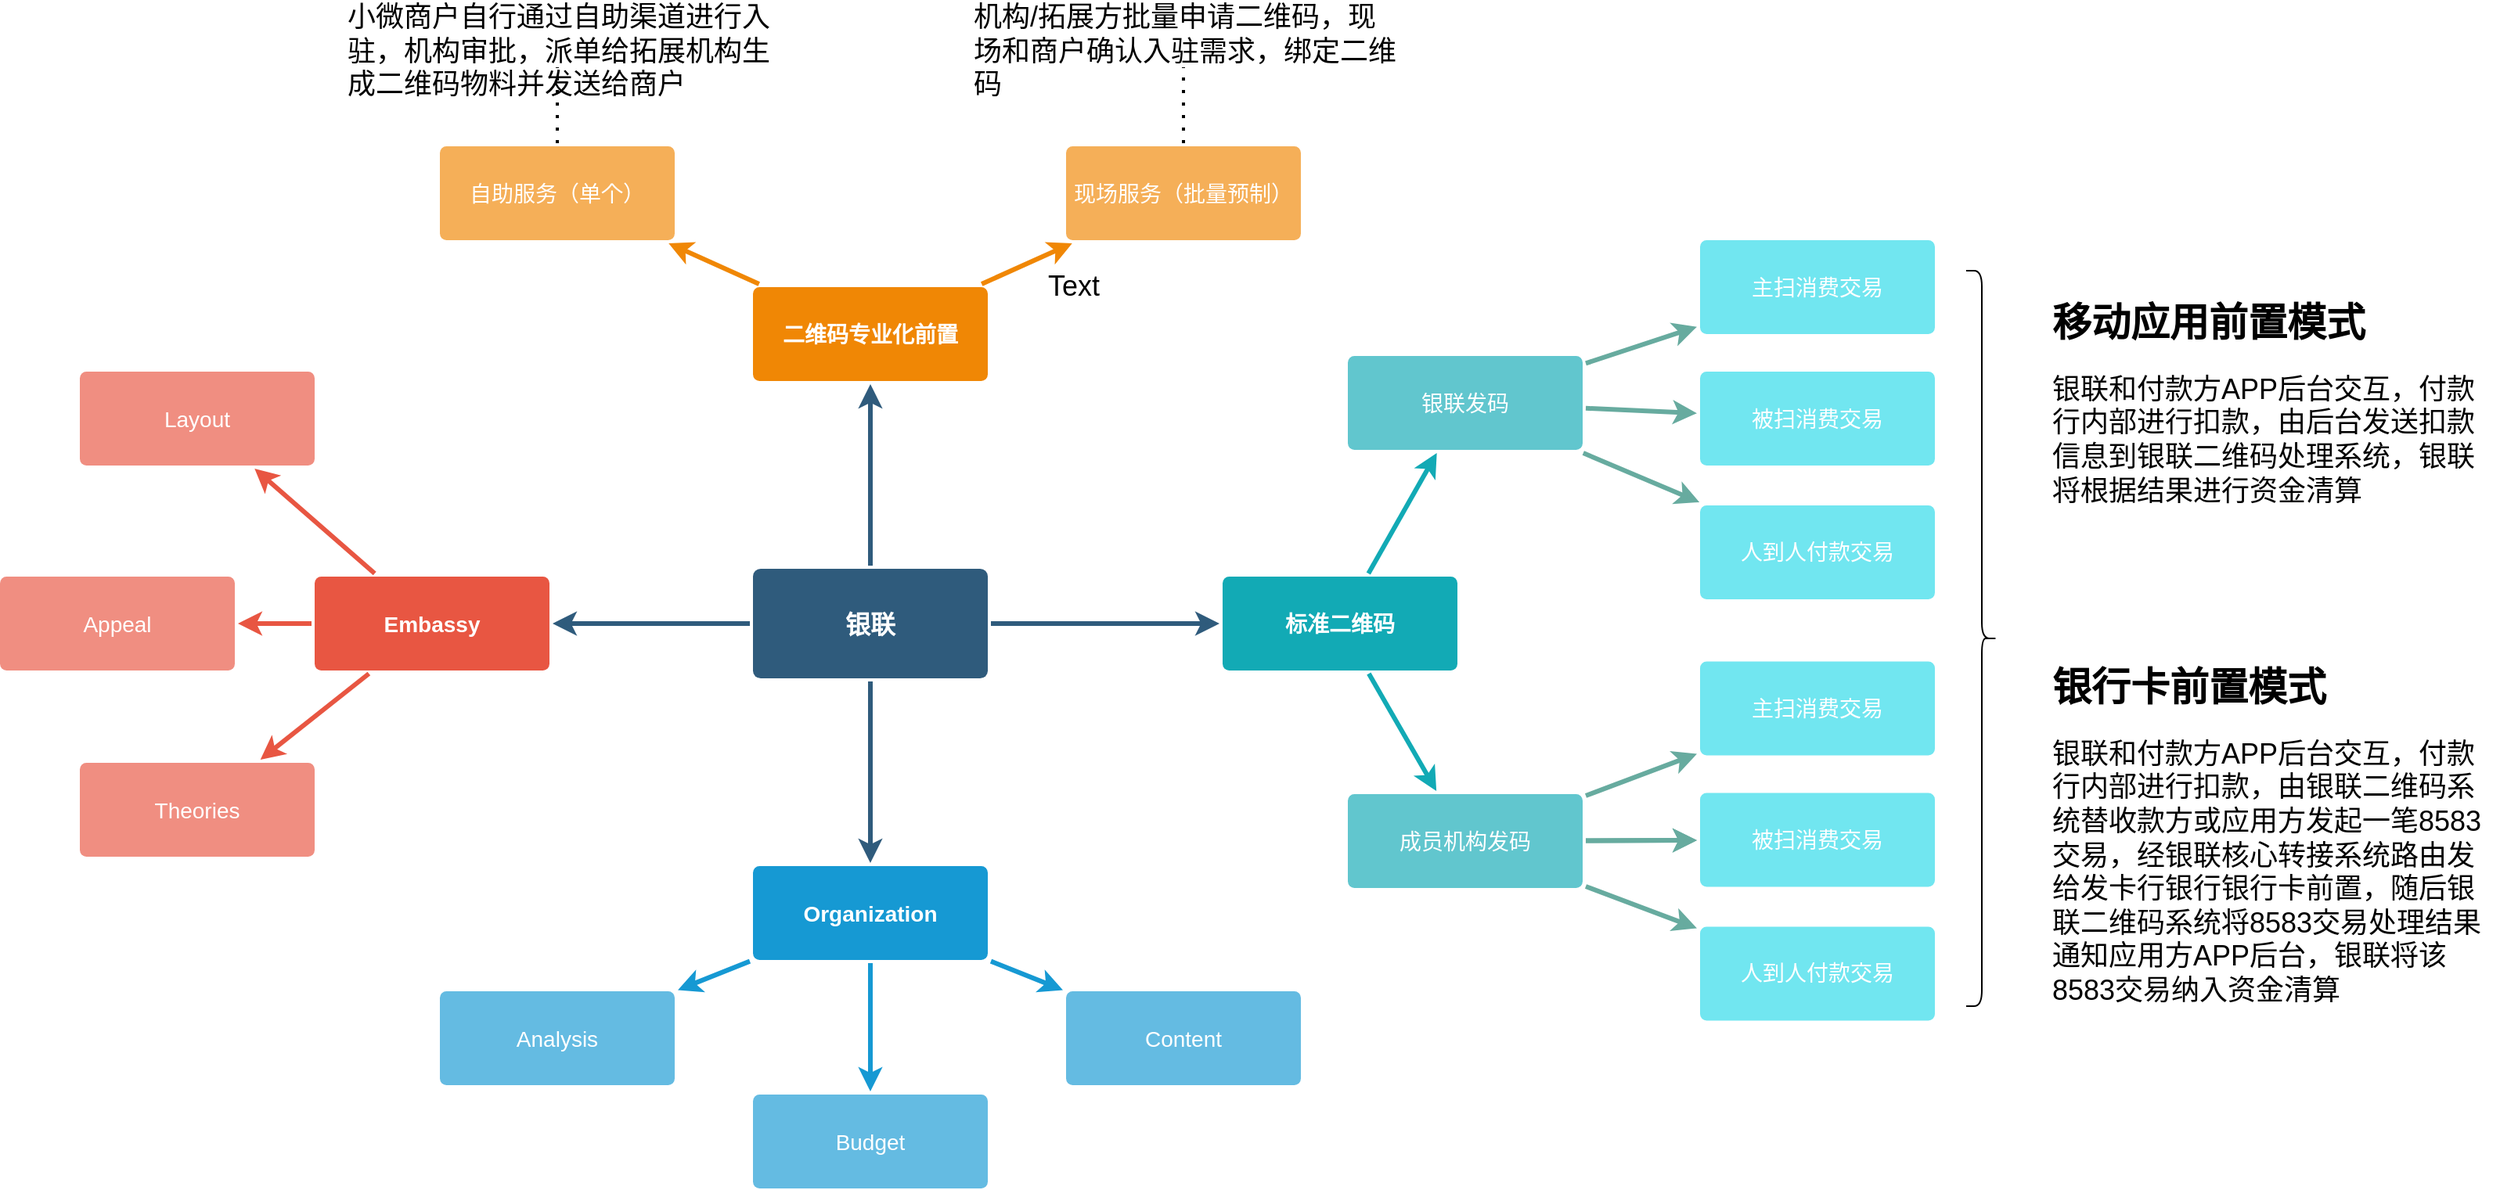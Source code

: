 <mxfile version="14.8.3" type="github">
  <diagram id="6a731a19-8d31-9384-78a2-239565b7b9f0" name="Page-1">
    <mxGraphModel dx="1117" dy="543" grid="1" gridSize="10" guides="1" tooltips="1" connect="1" arrows="1" fold="1" page="1" pageScale="1" pageWidth="1169" pageHeight="827" background="none" math="0" shadow="0">
      <root>
        <mxCell id="0" />
        <mxCell id="1" parent="0" />
        <mxCell id="1745" value="" style="edgeStyle=none;rounded=0;jumpStyle=none;html=1;shadow=0;labelBackgroundColor=none;startArrow=none;startFill=0;endArrow=classic;endFill=1;jettySize=auto;orthogonalLoop=1;strokeColor=#2F5B7C;strokeWidth=3;fontFamily=Helvetica;fontSize=16;fontColor=#23445D;spacing=5;" parent="1" source="1749" target="1764" edge="1">
          <mxGeometry relative="1" as="geometry" />
        </mxCell>
        <mxCell id="1746" value="" style="edgeStyle=none;rounded=0;jumpStyle=none;html=1;shadow=0;labelBackgroundColor=none;startArrow=none;startFill=0;endArrow=classic;endFill=1;jettySize=auto;orthogonalLoop=1;strokeColor=#2F5B7C;strokeWidth=3;fontFamily=Helvetica;fontSize=16;fontColor=#23445D;spacing=5;" parent="1" source="1749" target="1771" edge="1">
          <mxGeometry relative="1" as="geometry" />
        </mxCell>
        <mxCell id="1747" value="" style="edgeStyle=none;rounded=0;jumpStyle=none;html=1;shadow=0;labelBackgroundColor=none;startArrow=none;startFill=0;endArrow=classic;endFill=1;jettySize=auto;orthogonalLoop=1;strokeColor=#2F5B7C;strokeWidth=3;fontFamily=Helvetica;fontSize=16;fontColor=#23445D;spacing=5;" parent="1" source="1749" target="1760" edge="1">
          <mxGeometry relative="1" as="geometry" />
        </mxCell>
        <mxCell id="1748" value="" style="edgeStyle=none;rounded=0;jumpStyle=none;html=1;shadow=0;labelBackgroundColor=none;startArrow=none;startFill=0;endArrow=classic;endFill=1;jettySize=auto;orthogonalLoop=1;strokeColor=#2F5B7C;strokeWidth=3;fontFamily=Helvetica;fontSize=16;fontColor=#23445D;spacing=5;" parent="1" source="1749" target="1753" edge="1">
          <mxGeometry relative="1" as="geometry" />
        </mxCell>
        <mxCell id="1749" value="银联" style="rounded=1;whiteSpace=wrap;html=1;shadow=0;labelBackgroundColor=none;strokeColor=none;strokeWidth=3;fillColor=#2F5B7C;fontFamily=Helvetica;fontSize=16;fontColor=#FFFFFF;align=center;fontStyle=1;spacing=5;arcSize=7;perimeterSpacing=2;" parent="1" vertex="1">
          <mxGeometry x="495" y="380.5" width="150" height="70" as="geometry" />
        </mxCell>
        <mxCell id="1750" value="" style="edgeStyle=none;rounded=1;jumpStyle=none;html=1;shadow=0;labelBackgroundColor=none;startArrow=none;startFill=0;jettySize=auto;orthogonalLoop=1;strokeColor=#E85642;strokeWidth=3;fontFamily=Helvetica;fontSize=14;fontColor=#FFFFFF;spacing=5;fontStyle=1;fillColor=#b0e3e6;" parent="1" source="1753" target="1756" edge="1">
          <mxGeometry relative="1" as="geometry" />
        </mxCell>
        <mxCell id="1751" value="" style="edgeStyle=none;rounded=1;jumpStyle=none;html=1;shadow=0;labelBackgroundColor=none;startArrow=none;startFill=0;jettySize=auto;orthogonalLoop=1;strokeColor=#E85642;strokeWidth=3;fontFamily=Helvetica;fontSize=14;fontColor=#FFFFFF;spacing=5;fontStyle=1;fillColor=#b0e3e6;" parent="1" source="1753" target="1755" edge="1">
          <mxGeometry relative="1" as="geometry" />
        </mxCell>
        <mxCell id="1752" value="" style="edgeStyle=none;rounded=1;jumpStyle=none;html=1;shadow=0;labelBackgroundColor=none;startArrow=none;startFill=0;jettySize=auto;orthogonalLoop=1;strokeColor=#E85642;strokeWidth=3;fontFamily=Helvetica;fontSize=14;fontColor=#FFFFFF;spacing=5;fontStyle=1;fillColor=#b0e3e6;" parent="1" source="1753" target="1754" edge="1">
          <mxGeometry relative="1" as="geometry" />
        </mxCell>
        <mxCell id="1753" value="Embassy" style="rounded=1;whiteSpace=wrap;html=1;shadow=0;labelBackgroundColor=none;strokeColor=none;strokeWidth=3;fillColor=#e85642;fontFamily=Helvetica;fontSize=14;fontColor=#FFFFFF;align=center;spacing=5;fontStyle=1;arcSize=7;perimeterSpacing=2;" parent="1" vertex="1">
          <mxGeometry x="215" y="385.5" width="150" height="60" as="geometry" />
        </mxCell>
        <mxCell id="1754" value="Theories" style="rounded=1;whiteSpace=wrap;html=1;shadow=0;labelBackgroundColor=none;strokeColor=none;strokeWidth=3;fillColor=#f08e81;fontFamily=Helvetica;fontSize=14;fontColor=#FFFFFF;align=center;spacing=5;fontStyle=0;arcSize=7;perimeterSpacing=2;" parent="1" vertex="1">
          <mxGeometry x="65" y="504.5" width="150" height="60" as="geometry" />
        </mxCell>
        <mxCell id="1755" value="Appeal" style="rounded=1;whiteSpace=wrap;html=1;shadow=0;labelBackgroundColor=none;strokeColor=none;strokeWidth=3;fillColor=#f08e81;fontFamily=Helvetica;fontSize=14;fontColor=#FFFFFF;align=center;spacing=5;fontStyle=0;arcSize=7;perimeterSpacing=2;" parent="1" vertex="1">
          <mxGeometry x="14" y="385.5" width="150" height="60" as="geometry" />
        </mxCell>
        <mxCell id="1756" value="Layout" style="rounded=1;whiteSpace=wrap;html=1;shadow=0;labelBackgroundColor=none;strokeColor=none;strokeWidth=3;fillColor=#f08e81;fontFamily=Helvetica;fontSize=14;fontColor=#FFFFFF;align=center;spacing=5;fontStyle=0;arcSize=7;perimeterSpacing=2;" parent="1" vertex="1">
          <mxGeometry x="65" y="254.5" width="150" height="60" as="geometry" />
        </mxCell>
        <mxCell id="1757" value="" style="edgeStyle=none;rounded=0;jumpStyle=none;html=1;shadow=0;labelBackgroundColor=none;startArrow=none;startFill=0;endArrow=classic;endFill=1;jettySize=auto;orthogonalLoop=1;strokeColor=#1699D3;strokeWidth=3;fontFamily=Helvetica;fontSize=14;fontColor=#FFFFFF;spacing=5;" parent="1" source="1760" target="1763" edge="1">
          <mxGeometry relative="1" as="geometry" />
        </mxCell>
        <mxCell id="1758" value="" style="edgeStyle=none;rounded=0;jumpStyle=none;html=1;shadow=0;labelBackgroundColor=none;startArrow=none;startFill=0;endArrow=classic;endFill=1;jettySize=auto;orthogonalLoop=1;strokeColor=#1699D3;strokeWidth=3;fontFamily=Helvetica;fontSize=14;fontColor=#FFFFFF;spacing=5;" parent="1" source="1760" target="1762" edge="1">
          <mxGeometry relative="1" as="geometry" />
        </mxCell>
        <mxCell id="1759" value="" style="edgeStyle=none;rounded=0;jumpStyle=none;html=1;shadow=0;labelBackgroundColor=none;startArrow=none;startFill=0;endArrow=classic;endFill=1;jettySize=auto;orthogonalLoop=1;strokeColor=#1699D3;strokeWidth=3;fontFamily=Helvetica;fontSize=14;fontColor=#FFFFFF;spacing=5;" parent="1" source="1760" target="1761" edge="1">
          <mxGeometry relative="1" as="geometry" />
        </mxCell>
        <mxCell id="1760" value="Organization" style="rounded=1;whiteSpace=wrap;html=1;shadow=0;labelBackgroundColor=none;strokeColor=none;strokeWidth=3;fillColor=#1699d3;fontFamily=Helvetica;fontSize=14;fontColor=#FFFFFF;align=center;spacing=5;fontStyle=1;arcSize=7;perimeterSpacing=2;" parent="1" vertex="1">
          <mxGeometry x="495" y="570.5" width="150" height="60" as="geometry" />
        </mxCell>
        <mxCell id="1761" value="Content" style="rounded=1;whiteSpace=wrap;html=1;shadow=0;labelBackgroundColor=none;strokeColor=none;strokeWidth=3;fillColor=#64bbe2;fontFamily=Helvetica;fontSize=14;fontColor=#FFFFFF;align=center;spacing=5;arcSize=7;perimeterSpacing=2;" parent="1" vertex="1">
          <mxGeometry x="695" y="650.5" width="150" height="60" as="geometry" />
        </mxCell>
        <mxCell id="1762" value="Budget" style="rounded=1;whiteSpace=wrap;html=1;shadow=0;labelBackgroundColor=none;strokeColor=none;strokeWidth=3;fillColor=#64bbe2;fontFamily=Helvetica;fontSize=14;fontColor=#FFFFFF;align=center;spacing=5;arcSize=7;perimeterSpacing=2;" parent="1" vertex="1">
          <mxGeometry x="495" y="716.5" width="150" height="60" as="geometry" />
        </mxCell>
        <mxCell id="1763" value="Analysis" style="rounded=1;whiteSpace=wrap;html=1;shadow=0;labelBackgroundColor=none;strokeColor=none;strokeWidth=3;fillColor=#64bbe2;fontFamily=Helvetica;fontSize=14;fontColor=#FFFFFF;align=center;spacing=5;arcSize=7;perimeterSpacing=2;" parent="1" vertex="1">
          <mxGeometry x="295" y="650.5" width="150" height="60" as="geometry" />
        </mxCell>
        <mxCell id="1764" value="二维码专业化前置" style="rounded=1;whiteSpace=wrap;html=1;shadow=0;labelBackgroundColor=none;strokeColor=none;strokeWidth=3;fillColor=#F08705;fontFamily=Helvetica;fontSize=14;fontColor=#FFFFFF;align=center;spacing=5;fontStyle=1;arcSize=7;perimeterSpacing=2;" parent="1" vertex="1">
          <mxGeometry x="495" y="200.5" width="150" height="60" as="geometry" />
        </mxCell>
        <mxCell id="1765" value="现场服务（批量预制）" style="rounded=1;whiteSpace=wrap;html=1;shadow=0;labelBackgroundColor=none;strokeColor=none;strokeWidth=3;fillColor=#f5af58;fontFamily=Helvetica;fontSize=14;fontColor=#FFFFFF;align=center;spacing=5;arcSize=7;perimeterSpacing=2;" parent="1" vertex="1">
          <mxGeometry x="695" y="110.5" width="150" height="60" as="geometry" />
        </mxCell>
        <mxCell id="1766" value="" style="edgeStyle=none;rounded=0;jumpStyle=none;html=1;shadow=0;labelBackgroundColor=none;startArrow=none;startFill=0;endArrow=classic;endFill=1;jettySize=auto;orthogonalLoop=1;strokeColor=#F08705;strokeWidth=3;fontFamily=Helvetica;fontSize=14;fontColor=#FFFFFF;spacing=5;" parent="1" source="1764" target="1765" edge="1">
          <mxGeometry relative="1" as="geometry" />
        </mxCell>
        <mxCell id="1769" value="自助服务（单个）" style="rounded=1;whiteSpace=wrap;html=1;shadow=0;labelBackgroundColor=none;strokeColor=none;strokeWidth=3;fillColor=#f5af58;fontFamily=Helvetica;fontSize=14;fontColor=#FFFFFF;align=center;spacing=5;arcSize=7;perimeterSpacing=2;" parent="1" vertex="1">
          <mxGeometry x="295" y="110.5" width="150" height="60" as="geometry" />
        </mxCell>
        <mxCell id="1770" value="" style="edgeStyle=none;rounded=0;jumpStyle=none;html=1;shadow=0;labelBackgroundColor=none;startArrow=none;startFill=0;endArrow=classic;endFill=1;jettySize=auto;orthogonalLoop=1;strokeColor=#F08705;strokeWidth=3;fontFamily=Helvetica;fontSize=14;fontColor=#FFFFFF;spacing=5;" parent="1" source="1764" target="1769" edge="1">
          <mxGeometry relative="1" as="geometry" />
        </mxCell>
        <mxCell id="1771" value="标准二维码" style="rounded=1;whiteSpace=wrap;html=1;shadow=0;labelBackgroundColor=none;strokeColor=none;strokeWidth=3;fillColor=#12aab5;fontFamily=Helvetica;fontSize=14;fontColor=#FFFFFF;align=center;spacing=5;fontStyle=1;arcSize=7;perimeterSpacing=2;" parent="1" vertex="1">
          <mxGeometry x="795" y="385.5" width="150" height="60" as="geometry" />
        </mxCell>
        <mxCell id="jonmC86fZcQmtuheV53x-1791" value="" style="edgeStyle=none;rounded=0;orthogonalLoop=1;jettySize=auto;html=1;strokeColor=#67AB9F;strokeWidth=3;" edge="1" parent="1" source="1772" target="jonmC86fZcQmtuheV53x-1783">
          <mxGeometry relative="1" as="geometry" />
        </mxCell>
        <mxCell id="1772" value="成员机构发码" style="rounded=1;whiteSpace=wrap;html=1;shadow=0;labelBackgroundColor=none;strokeColor=none;strokeWidth=3;fillColor=#61c6ce;fontFamily=Helvetica;fontSize=14;fontColor=#FFFFFF;align=center;spacing=5;fontStyle=0;arcSize=7;perimeterSpacing=2;" parent="1" vertex="1">
          <mxGeometry x="875" y="524.5" width="150" height="60" as="geometry" />
        </mxCell>
        <mxCell id="1773" value="" style="edgeStyle=none;rounded=1;jumpStyle=none;html=1;shadow=0;labelBackgroundColor=none;startArrow=none;startFill=0;jettySize=auto;orthogonalLoop=1;strokeColor=#12AAB5;strokeWidth=3;fontFamily=Helvetica;fontSize=14;fontColor=#FFFFFF;spacing=5;fontStyle=1;fillColor=#b0e3e6;" parent="1" source="1771" target="1772" edge="1">
          <mxGeometry relative="1" as="geometry" />
        </mxCell>
        <mxCell id="1778" value="银联发码" style="rounded=1;whiteSpace=wrap;html=1;shadow=0;labelBackgroundColor=none;strokeColor=none;strokeWidth=3;fillColor=#61c6ce;fontFamily=Helvetica;fontSize=14;fontColor=#FFFFFF;align=center;spacing=5;fontStyle=0;arcSize=7;perimeterSpacing=2;" parent="1" vertex="1">
          <mxGeometry x="875" y="244.5" width="150" height="60" as="geometry" />
        </mxCell>
        <mxCell id="1779" value="" style="edgeStyle=none;rounded=1;jumpStyle=none;html=1;shadow=0;labelBackgroundColor=none;startArrow=none;startFill=0;jettySize=auto;orthogonalLoop=1;strokeColor=#12AAB5;strokeWidth=3;fontFamily=Helvetica;fontSize=14;fontColor=#FFFFFF;spacing=5;fontStyle=1;fillColor=#b0e3e6;" parent="1" source="1771" target="1778" edge="1">
          <mxGeometry relative="1" as="geometry" />
        </mxCell>
        <mxCell id="jonmC86fZcQmtuheV53x-1779" value="主扫消费交易" style="rounded=1;whiteSpace=wrap;html=1;shadow=0;labelBackgroundColor=none;strokeColor=none;strokeWidth=3;fontFamily=Helvetica;fontSize=14;fontColor=#FFFFFF;align=center;spacing=5;fontStyle=0;arcSize=7;perimeterSpacing=2;fillColor=#71E6F0;" vertex="1" parent="1">
          <mxGeometry x="1100" y="170.5" width="150" height="60" as="geometry" />
        </mxCell>
        <mxCell id="jonmC86fZcQmtuheV53x-1780" value="被扫消费交易" style="rounded=1;whiteSpace=wrap;html=1;shadow=0;labelBackgroundColor=none;strokeColor=none;strokeWidth=3;fontFamily=Helvetica;fontSize=14;fontColor=#FFFFFF;align=center;spacing=5;fontStyle=0;arcSize=7;perimeterSpacing=2;fillColor=#71E6F0;" vertex="1" parent="1">
          <mxGeometry x="1100" y="254.5" width="150" height="60" as="geometry" />
        </mxCell>
        <mxCell id="jonmC86fZcQmtuheV53x-1781" value="人到人付款交易" style="rounded=1;whiteSpace=wrap;html=1;shadow=0;labelBackgroundColor=none;strokeColor=none;strokeWidth=3;fontFamily=Helvetica;fontSize=14;fontColor=#FFFFFF;align=center;spacing=5;fontStyle=0;arcSize=7;perimeterSpacing=2;fillColor=#71E6F0;" vertex="1" parent="1">
          <mxGeometry x="1100" y="340" width="150" height="60" as="geometry" />
        </mxCell>
        <mxCell id="jonmC86fZcQmtuheV53x-1782" value="主扫消费交易" style="rounded=1;whiteSpace=wrap;html=1;shadow=0;labelBackgroundColor=none;strokeColor=none;strokeWidth=3;fontFamily=Helvetica;fontSize=14;fontColor=#FFFFFF;align=center;spacing=5;fontStyle=0;arcSize=7;perimeterSpacing=2;fillColor=#71E6F0;" vertex="1" parent="1">
          <mxGeometry x="1100" y="439.75" width="150" height="60" as="geometry" />
        </mxCell>
        <mxCell id="jonmC86fZcQmtuheV53x-1783" value="被扫消费交易" style="rounded=1;whiteSpace=wrap;html=1;shadow=0;labelBackgroundColor=none;strokeColor=none;strokeWidth=3;fontFamily=Helvetica;fontSize=14;fontColor=#FFFFFF;align=center;spacing=5;fontStyle=0;arcSize=7;perimeterSpacing=2;fillColor=#71E6F0;" vertex="1" parent="1">
          <mxGeometry x="1100" y="523.75" width="150" height="60" as="geometry" />
        </mxCell>
        <mxCell id="jonmC86fZcQmtuheV53x-1784" value="人到人付款交易" style="rounded=1;whiteSpace=wrap;html=1;shadow=0;labelBackgroundColor=none;strokeColor=none;strokeWidth=3;fontFamily=Helvetica;fontSize=14;fontColor=#FFFFFF;align=center;spacing=5;fontStyle=0;arcSize=7;perimeterSpacing=2;fillColor=#71E6F0;" vertex="1" parent="1">
          <mxGeometry x="1100" y="609.25" width="150" height="60" as="geometry" />
        </mxCell>
        <mxCell id="jonmC86fZcQmtuheV53x-1785" value="" style="endArrow=classic;html=1;strokeWidth=3;strokeColor=#67AB9F;" edge="1" parent="1" source="1778" target="jonmC86fZcQmtuheV53x-1779">
          <mxGeometry width="50" height="50" relative="1" as="geometry">
            <mxPoint x="990" y="470" as="sourcePoint" />
            <mxPoint x="1040" y="420" as="targetPoint" />
          </mxGeometry>
        </mxCell>
        <mxCell id="jonmC86fZcQmtuheV53x-1786" value="" style="endArrow=classic;html=1;strokeWidth=3;strokeColor=#67AB9F;" edge="1" parent="1" source="1778" target="jonmC86fZcQmtuheV53x-1780">
          <mxGeometry width="50" height="50" relative="1" as="geometry">
            <mxPoint x="1037.0" y="259.176" as="sourcePoint" />
            <mxPoint x="1108" y="235.824" as="targetPoint" />
          </mxGeometry>
        </mxCell>
        <mxCell id="jonmC86fZcQmtuheV53x-1787" value="" style="endArrow=classic;html=1;strokeWidth=3;strokeColor=#67AB9F;" edge="1" parent="1" source="1778" target="jonmC86fZcQmtuheV53x-1781">
          <mxGeometry width="50" height="50" relative="1" as="geometry">
            <mxPoint x="1037.0" y="287.922" as="sourcePoint" />
            <mxPoint x="1108" y="291.078" as="targetPoint" />
          </mxGeometry>
        </mxCell>
        <mxCell id="jonmC86fZcQmtuheV53x-1788" value="" style="endArrow=classic;html=1;strokeWidth=3;strokeColor=#67AB9F;" edge="1" parent="1" source="1772" target="jonmC86fZcQmtuheV53x-1782">
          <mxGeometry width="50" height="50" relative="1" as="geometry">
            <mxPoint x="1027.39" y="523.356" as="sourcePoint" />
            <mxPoint x="1098.39" y="500.004" as="targetPoint" />
          </mxGeometry>
        </mxCell>
        <mxCell id="jonmC86fZcQmtuheV53x-1789" value="" style="endArrow=classic;html=1;strokeWidth=3;strokeColor=#67AB9F;" edge="1" parent="1" source="1772" target="jonmC86fZcQmtuheV53x-1783">
          <mxGeometry width="50" height="50" relative="1" as="geometry">
            <mxPoint x="1027.39" y="552.102" as="sourcePoint" />
            <mxPoint x="1098.39" y="555.258" as="targetPoint" />
          </mxGeometry>
        </mxCell>
        <mxCell id="jonmC86fZcQmtuheV53x-1790" value="" style="endArrow=classic;html=1;strokeWidth=3;strokeColor=#67AB9F;" edge="1" parent="1" source="1772" target="jonmC86fZcQmtuheV53x-1784">
          <mxGeometry width="50" height="50" relative="1" as="geometry">
            <mxPoint x="1025.783" y="580.68" as="sourcePoint" />
            <mxPoint x="1099.997" y="612.18" as="targetPoint" />
          </mxGeometry>
        </mxCell>
        <mxCell id="jonmC86fZcQmtuheV53x-1793" value="&lt;h1 style=&quot;font-size: 25px&quot;&gt;移动应用前置模式&lt;/h1&gt;&lt;p style=&quot;font-size: 18px&quot;&gt;银联和付款方APP后台交互，付款行内部进行扣款，由后台发送扣款信息到银联二维码处理系统，银联将根据结果进行资金清算&lt;/p&gt;" style="text;html=1;strokeColor=none;fillColor=none;spacing=5;spacingTop=-20;whiteSpace=wrap;overflow=hidden;rounded=0;fontSize=18;" vertex="1" parent="1">
          <mxGeometry x="1320" y="200.5" width="290" height="170" as="geometry" />
        </mxCell>
        <mxCell id="jonmC86fZcQmtuheV53x-1794" value="&lt;h1 style=&quot;font-size: 25px&quot;&gt;银行卡前置模式&lt;/h1&gt;&lt;p style=&quot;font-size: 18px&quot;&gt;银联和付款方APP后台交互，付款行内部进行扣款，由银联二维码系统替收款方或应用方发起一笔8583交易，经银联核心转接系统路由发给发卡行银行银行卡前置，随后银联二维码系统将8583交易处理结果通知应用方APP后台，银联将该8583交易纳入资金清算&lt;/p&gt;" style="text;html=1;strokeColor=none;fillColor=none;spacing=5;spacingTop=-20;whiteSpace=wrap;overflow=hidden;rounded=0;fontSize=18;" vertex="1" parent="1">
          <mxGeometry x="1320" y="434.25" width="290" height="240.5" as="geometry" />
        </mxCell>
        <mxCell id="jonmC86fZcQmtuheV53x-1801" value="" style="shape=curlyBracket;whiteSpace=wrap;html=1;rounded=1;flipH=1;fontSize=18;fillColor=#71E6F0;" vertex="1" parent="1">
          <mxGeometry x="1270" y="190" width="20" height="470" as="geometry" />
        </mxCell>
        <mxCell id="jonmC86fZcQmtuheV53x-1802" value="Text" style="text;html=1;strokeColor=none;fillColor=none;align=center;verticalAlign=middle;whiteSpace=wrap;rounded=0;fontSize=18;" vertex="1" parent="1">
          <mxGeometry x="680" y="190" width="40" height="20" as="geometry" />
        </mxCell>
        <mxCell id="jonmC86fZcQmtuheV53x-1803" value="小微商户自行通过自助渠道进行入驻，机构审批，派单给拓展机构生成二维码物料并发送给商户" style="text;html=1;strokeColor=none;fillColor=none;align=left;verticalAlign=middle;whiteSpace=wrap;rounded=0;fontSize=18;labelPosition=center;verticalLabelPosition=middle;dashed=1;dashPattern=1 1;strokeWidth=4;" vertex="1" parent="1">
          <mxGeometry x="233.75" y="40" width="272.5" height="20" as="geometry" />
        </mxCell>
        <mxCell id="jonmC86fZcQmtuheV53x-1804" value="" style="endArrow=none;dashed=1;html=1;dashPattern=1 3;strokeWidth=2;fontSize=18;" edge="1" parent="1" source="1769" target="jonmC86fZcQmtuheV53x-1803">
          <mxGeometry width="50" height="50" relative="1" as="geometry">
            <mxPoint x="670" y="180" as="sourcePoint" />
            <mxPoint x="320" y="90" as="targetPoint" />
          </mxGeometry>
        </mxCell>
        <mxCell id="jonmC86fZcQmtuheV53x-1805" value="机构/拓展方批量申请二维码，现场和商户确认入驻需求，绑定二维码" style="text;html=1;strokeColor=none;fillColor=none;align=left;verticalAlign=middle;whiteSpace=wrap;rounded=0;fontSize=18;labelPosition=center;verticalLabelPosition=middle;" vertex="1" parent="1">
          <mxGeometry x="633.75" y="40" width="272.5" height="20" as="geometry" />
        </mxCell>
        <mxCell id="jonmC86fZcQmtuheV53x-1806" value="" style="endArrow=none;dashed=1;html=1;dashPattern=1 3;strokeWidth=2;fontSize=18;" edge="1" parent="1" source="1765">
          <mxGeometry width="50" height="50" relative="1" as="geometry">
            <mxPoint x="770.0" y="108.5" as="sourcePoint" />
            <mxPoint x="770" y="60" as="targetPoint" />
          </mxGeometry>
        </mxCell>
      </root>
    </mxGraphModel>
  </diagram>
</mxfile>
